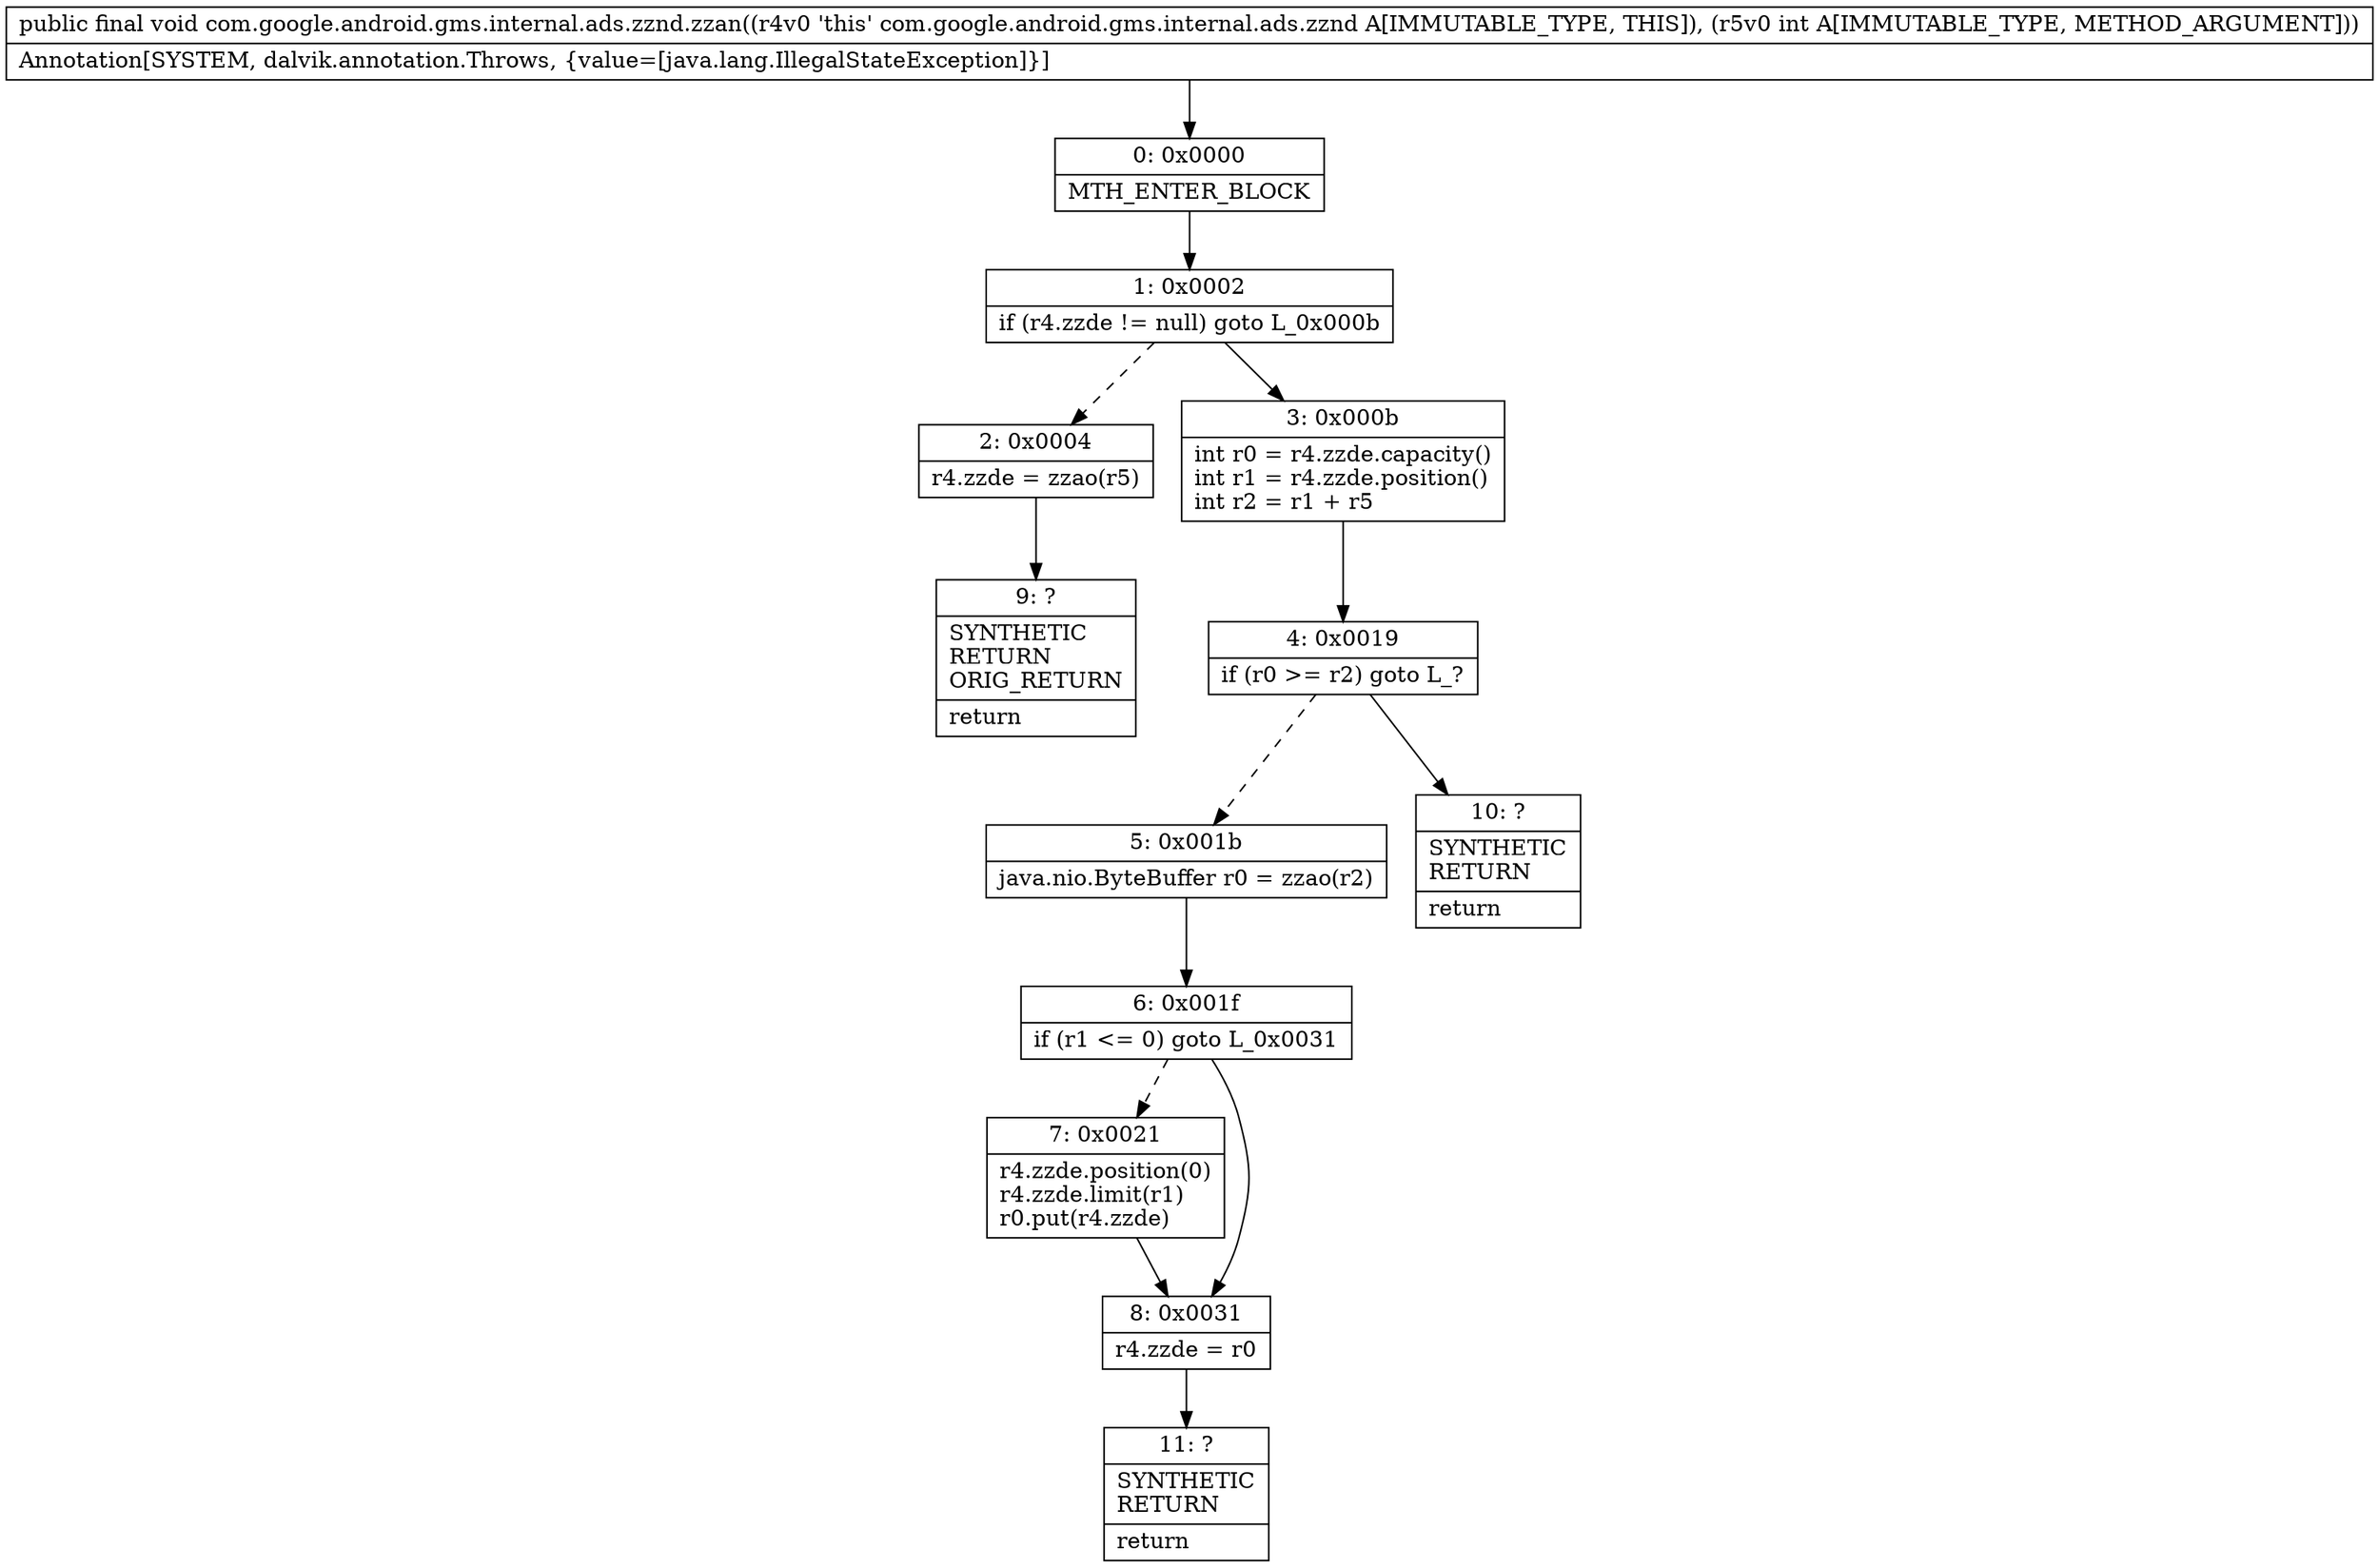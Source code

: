 digraph "CFG forcom.google.android.gms.internal.ads.zznd.zzan(I)V" {
Node_0 [shape=record,label="{0\:\ 0x0000|MTH_ENTER_BLOCK\l}"];
Node_1 [shape=record,label="{1\:\ 0x0002|if (r4.zzde != null) goto L_0x000b\l}"];
Node_2 [shape=record,label="{2\:\ 0x0004|r4.zzde = zzao(r5)\l}"];
Node_3 [shape=record,label="{3\:\ 0x000b|int r0 = r4.zzde.capacity()\lint r1 = r4.zzde.position()\lint r2 = r1 + r5\l}"];
Node_4 [shape=record,label="{4\:\ 0x0019|if (r0 \>= r2) goto L_?\l}"];
Node_5 [shape=record,label="{5\:\ 0x001b|java.nio.ByteBuffer r0 = zzao(r2)\l}"];
Node_6 [shape=record,label="{6\:\ 0x001f|if (r1 \<= 0) goto L_0x0031\l}"];
Node_7 [shape=record,label="{7\:\ 0x0021|r4.zzde.position(0)\lr4.zzde.limit(r1)\lr0.put(r4.zzde)\l}"];
Node_8 [shape=record,label="{8\:\ 0x0031|r4.zzde = r0\l}"];
Node_9 [shape=record,label="{9\:\ ?|SYNTHETIC\lRETURN\lORIG_RETURN\l|return\l}"];
Node_10 [shape=record,label="{10\:\ ?|SYNTHETIC\lRETURN\l|return\l}"];
Node_11 [shape=record,label="{11\:\ ?|SYNTHETIC\lRETURN\l|return\l}"];
MethodNode[shape=record,label="{public final void com.google.android.gms.internal.ads.zznd.zzan((r4v0 'this' com.google.android.gms.internal.ads.zznd A[IMMUTABLE_TYPE, THIS]), (r5v0 int A[IMMUTABLE_TYPE, METHOD_ARGUMENT]))  | Annotation[SYSTEM, dalvik.annotation.Throws, \{value=[java.lang.IllegalStateException]\}]\l}"];
MethodNode -> Node_0;
Node_0 -> Node_1;
Node_1 -> Node_2[style=dashed];
Node_1 -> Node_3;
Node_2 -> Node_9;
Node_3 -> Node_4;
Node_4 -> Node_5[style=dashed];
Node_4 -> Node_10;
Node_5 -> Node_6;
Node_6 -> Node_7[style=dashed];
Node_6 -> Node_8;
Node_7 -> Node_8;
Node_8 -> Node_11;
}

